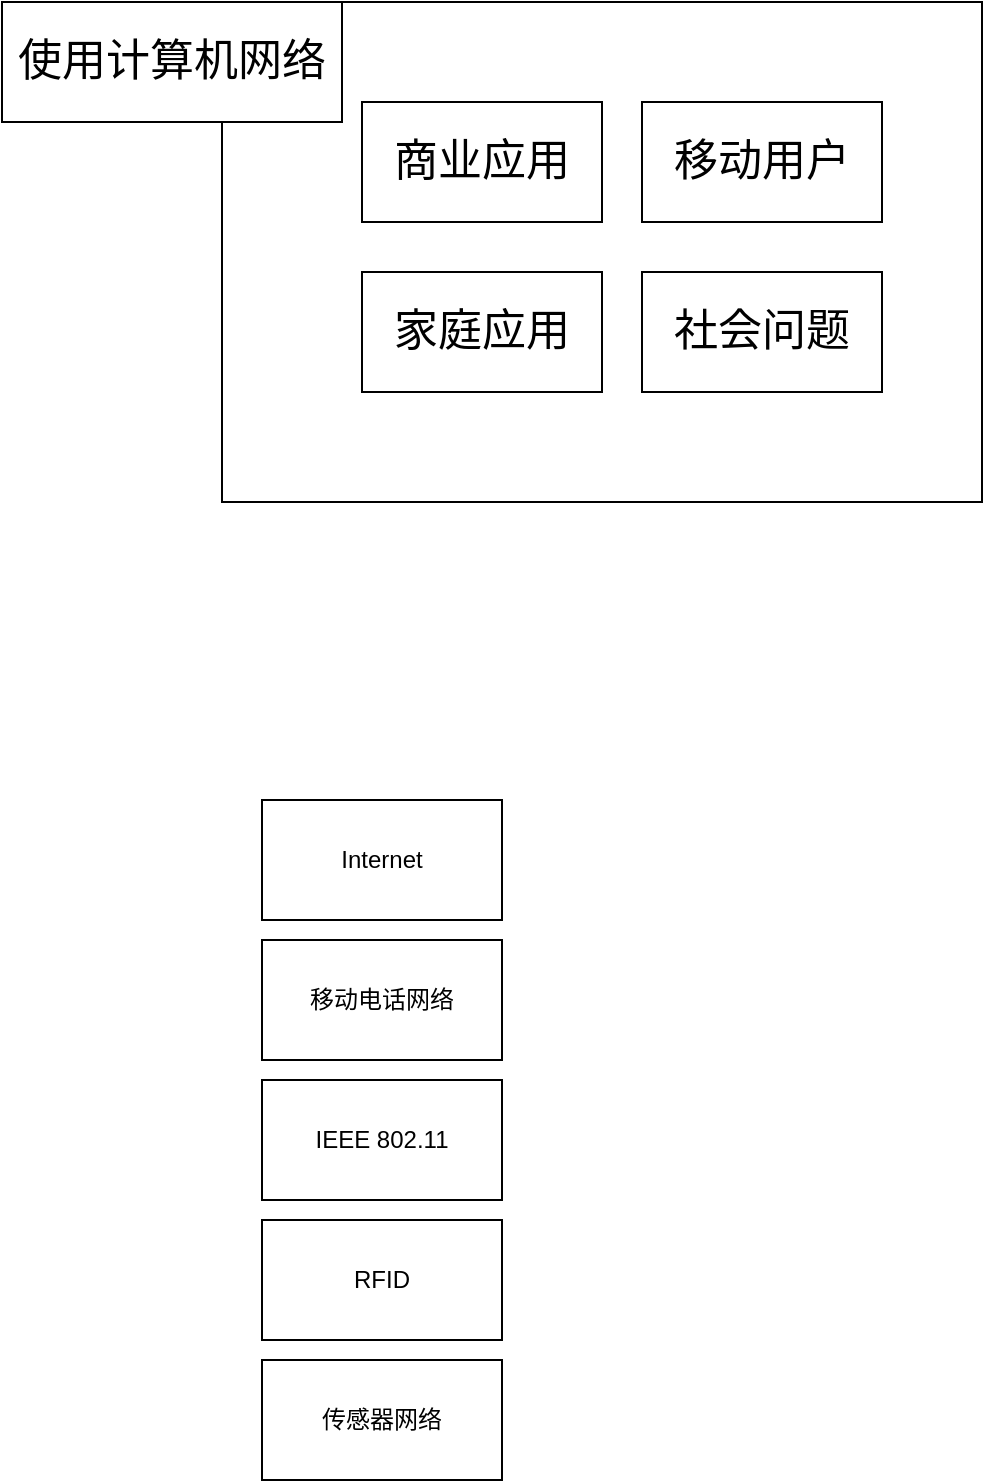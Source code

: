<mxfile version="14.2.4" type="embed">
    <diagram id="tHSOMLOR3K297WuLMTEn" name="Page-1">
        <mxGraphModel dx="3668" dy="1150" grid="1" gridSize="10" guides="1" tooltips="1" connect="1" arrows="1" fold="1" page="1" pageScale="1" pageWidth="827" pageHeight="1169" math="0" shadow="0">
            <root>
                <mxCell id="0"/>
                <mxCell id="1" parent="0"/>
                <mxCell id="2" value="" style="group" parent="1" vertex="1" connectable="0">
                    <mxGeometry x="-1520" y="81" width="390" height="320" as="geometry"/>
                </mxCell>
                <mxCell id="3" value="" style="rounded=0;whiteSpace=wrap;html=1;strokeWidth=1;fontSize=22;" parent="2" vertex="1">
                    <mxGeometry width="380" height="250" as="geometry"/>
                </mxCell>
                <mxCell id="4" value="商业应用" style="rounded=0;whiteSpace=wrap;html=1;strokeWidth=1;fontSize=22;" parent="2" vertex="1">
                    <mxGeometry x="70" y="50" width="120" height="60" as="geometry"/>
                </mxCell>
                <mxCell id="5" value="家庭应用" style="rounded=0;whiteSpace=wrap;html=1;fontSize=22;" parent="2" vertex="1">
                    <mxGeometry x="70" y="135" width="120" height="60" as="geometry"/>
                </mxCell>
                <mxCell id="6" value="移动用户" style="rounded=0;whiteSpace=wrap;html=1;fontSize=22;" parent="2" vertex="1">
                    <mxGeometry x="210" y="50" width="120" height="60" as="geometry"/>
                </mxCell>
                <mxCell id="7" value="社会问题" style="rounded=0;whiteSpace=wrap;html=1;fontSize=22;" parent="2" vertex="1">
                    <mxGeometry x="210" y="135" width="120" height="60" as="geometry"/>
                </mxCell>
                <mxCell id="8" value="使用计算机网络" style="rounded=0;whiteSpace=wrap;html=1;fontSize=22;" parent="1" vertex="1">
                    <mxGeometry x="-1630" y="81" width="170" height="60" as="geometry"/>
                </mxCell>
                <mxCell id="9" value="Internet" style="rounded=0;whiteSpace=wrap;html=1;" vertex="1" parent="1">
                    <mxGeometry x="-1500" y="480" width="120" height="60" as="geometry"/>
                </mxCell>
                <mxCell id="10" value="移动电话网络" style="rounded=0;whiteSpace=wrap;html=1;" vertex="1" parent="1">
                    <mxGeometry x="-1500" y="550" width="120" height="60" as="geometry"/>
                </mxCell>
                <mxCell id="11" value="IEEE 802.11" style="rounded=0;whiteSpace=wrap;html=1;" vertex="1" parent="1">
                    <mxGeometry x="-1500" y="620" width="120" height="60" as="geometry"/>
                </mxCell>
                <mxCell id="12" value="RFID" style="rounded=0;whiteSpace=wrap;html=1;" vertex="1" parent="1">
                    <mxGeometry x="-1500" y="690" width="120" height="60" as="geometry"/>
                </mxCell>
                <mxCell id="13" value="传感器网络" style="rounded=0;whiteSpace=wrap;html=1;" vertex="1" parent="1">
                    <mxGeometry x="-1500" y="760" width="120" height="60" as="geometry"/>
                </mxCell>
            </root>
        </mxGraphModel>
    </diagram>
</mxfile>